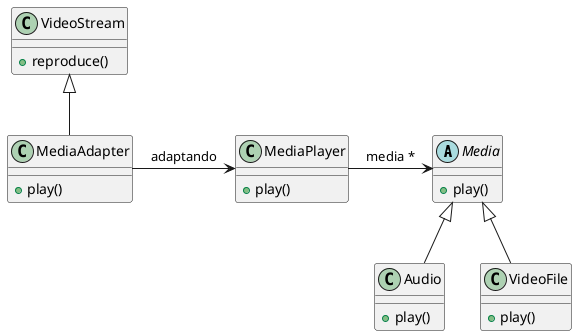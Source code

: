 @startuml

abstract Media {
    + play()
}

class MediaPlayer {
    + play()
}

class Audio extends Media {
    + play()
}

class VideoFile extends Media {
    + play()
}

class VideoStream {
    + reproduce()
}

class MediaAdapter extends VideoStream{
    + play()
}

MediaAdapter -> MediaPlayer : adaptando
MediaPlayer -> Media : media *

@enduml